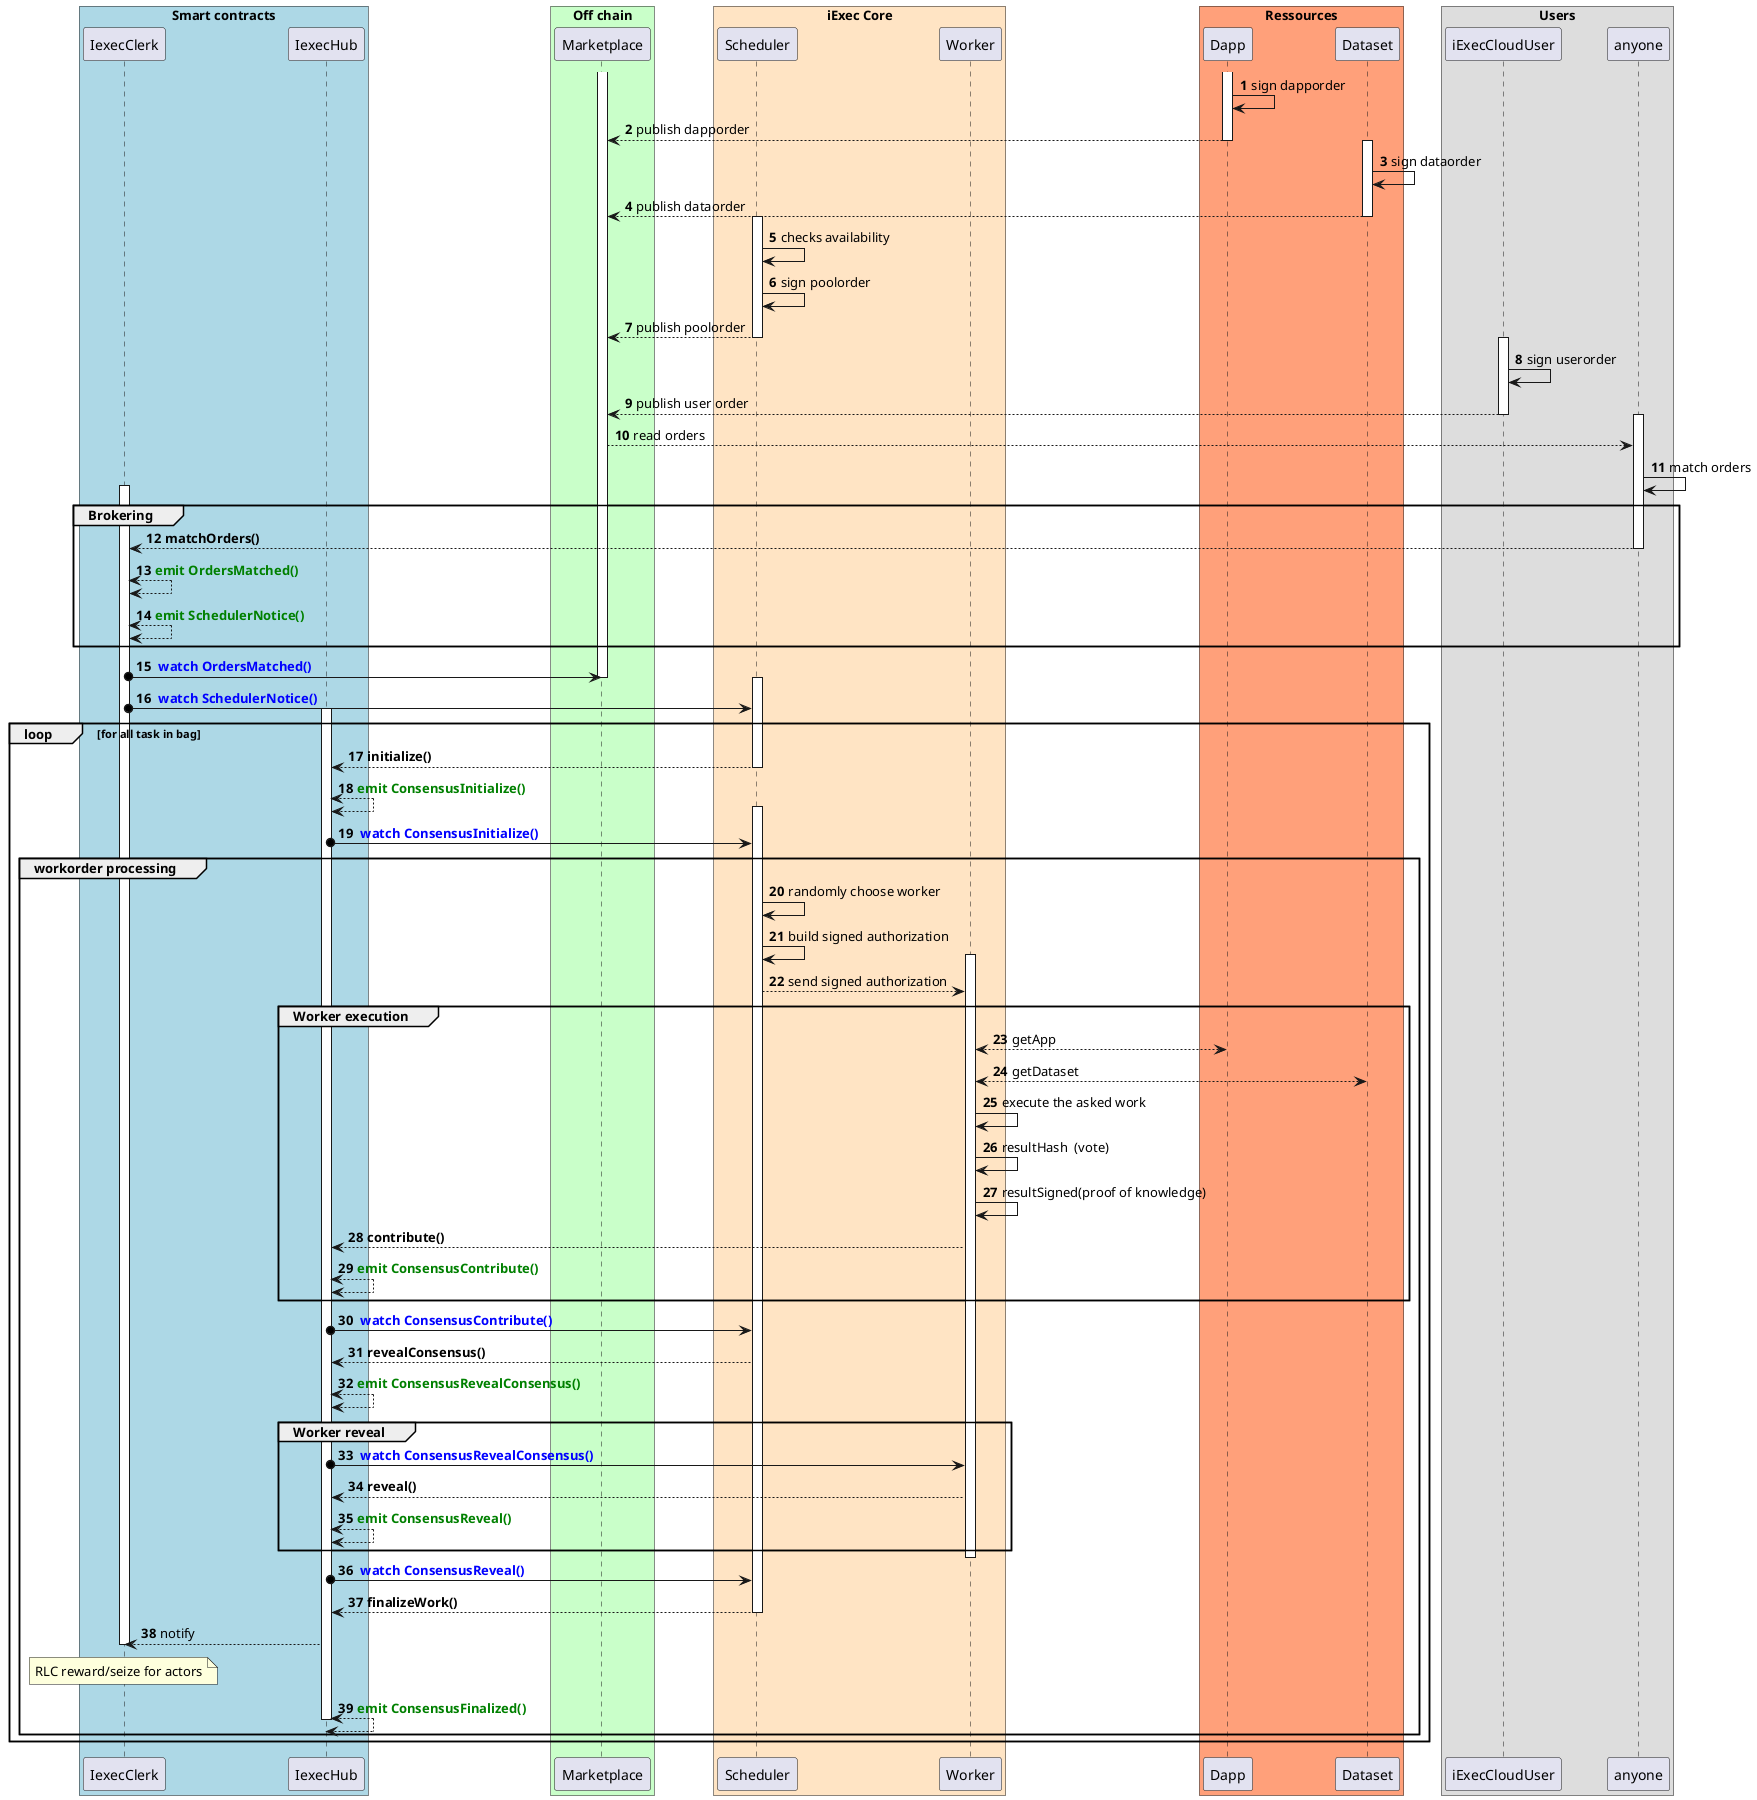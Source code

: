 @startuml
box "Smart contracts" #LightBlue
	participant IexecClerk
	participant IexecHub
end box

box "Off chain" #TECHNOLOGY
	participant Marketplace
end box

box "iExec Core" #Bisque
	participant Scheduler
	participant Worker
end box

box "Ressources" #LightSalmon
	participant Dapp
	participant Dataset
end box

box "Users"
	participant iExecCloudUser
	participant anyone
end box

skinparam sequenceGroupBodyBackgroundColor transparent

autonumber

activate Marketplace

activate Dapp
Dapp -> Dapp : sign dapporder
Dapp --> Marketplace : publish dapporder
deactivate Dapp

activate Dataset
Dataset -> Dataset : sign dataorder
Dataset --> Marketplace : publish dataorder
deactivate Dataset

activate Scheduler
Scheduler -> Scheduler : checks availability
Scheduler -> Scheduler : sign poolorder
Scheduler --> Marketplace : publish poolorder
deactivate Scheduler

activate iExecCloudUser
iExecCloudUser -> iExecCloudUser : sign userorder
iExecCloudUser --> Marketplace : publish user order
deactivate iExecCloudUser

activate anyone
Marketplace --> anyone  : read orders
anyone -> anyone : match orders
activate IexecClerk

group Brokering
	anyone --> IexecClerk : <b>matchOrders()
	deactivate anyone
	IexecClerk <--> IexecClerk : <font color=green><b>emit OrdersMatched()
	IexecClerk <--> IexecClerk : <font color=green><b>emit SchedulerNotice()
end

IexecClerk o-> Marketplace : <font color=blue><b> watch OrdersMatched()
deactivate Marketplace
activate Scheduler
IexecClerk o-> Scheduler : <font color=blue><b> watch SchedulerNotice()
activate IexecHub

loop for all task in bag

	Scheduler --> IexecHub : <b>initialize()
	deactivate Scheduler
	IexecHub <--> IexecHub : <font color=green><b>emit ConsensusInitialize()
	activate Scheduler
	IexecHub o-> Scheduler : <font color=blue><b> watch ConsensusInitialize()

	group workorder processing
		Scheduler -> Scheduler : randomly choose worker
		Scheduler -> Scheduler : build signed authorization
		activate Worker
		Scheduler --> Worker : send signed authorization

		group Worker execution
			Worker  <--> Dapp : getApp
			Worker  <--> Dataset : getDataset
			Worker -> Worker : execute the asked work
			Worker -> Worker : resultHash  (vote)
			Worker -> Worker : resultSigned(proof of knowledge)
			Worker --> IexecHub : <b>contribute()
			IexecHub <--> IexecHub : <font color=green><b>emit ConsensusContribute()
		end

		IexecHub o-> Scheduler : <font color=blue><b> watch ConsensusContribute()
		Scheduler --> IexecHub : <b>revealConsensus()
		IexecHub <--> IexecHub : <font color=green><b>emit ConsensusRevealConsensus()

		group Worker reveal
			IexecHub o-> Worker : <font color=blue><b> watch ConsensusRevealConsensus()
			Worker --> IexecHub : <b>reveal()
			IexecHub <--> IexecHub : <font color=green><b>emit ConsensusReveal()
			end

		deactivate  Worker

		IexecHub o-> Scheduler : <font color=blue><b> watch ConsensusReveal()
		Scheduler --> IexecHub : <b>finalizeWork()
		deactivate Scheduler
		IexecHub --> IexecClerk : notify
		note over IexecClerk : RLC reward/seize for actors
		deactivate IexecClerk
		IexecHub <--> IexecHub : <font color=green><b>emit ConsensusFinalized()
		deactivate IexecHub

	end
end

@enduml
